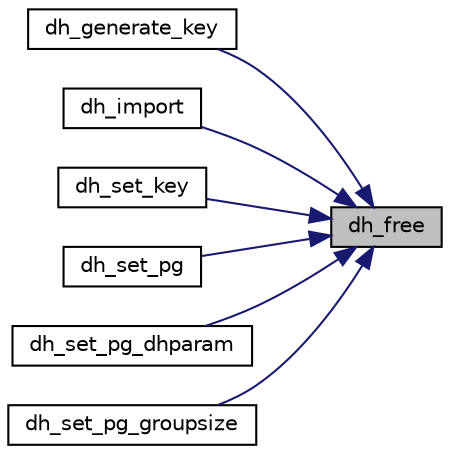 digraph "dh_free"
{
 // LATEX_PDF_SIZE
  edge [fontname="Helvetica",fontsize="10",labelfontname="Helvetica",labelfontsize="10"];
  node [fontname="Helvetica",fontsize="10",shape=record];
  rankdir="RL";
  Node1 [label="dh_free",height=0.2,width=0.4,color="black", fillcolor="grey75", style="filled", fontcolor="black",tooltip="Free the allocated ram for a DH key."];
  Node1 -> Node2 [dir="back",color="midnightblue",fontsize="10",style="solid",fontname="Helvetica"];
  Node2 [label="dh_generate_key",height=0.2,width=0.4,color="black", fillcolor="white", style="filled",URL="$dh__generate__key_8c.html#ab1d01a4bd250336b21aff7a863d785de",tooltip=" "];
  Node1 -> Node3 [dir="back",color="midnightblue",fontsize="10",style="solid",fontname="Helvetica"];
  Node3 [label="dh_import",height=0.2,width=0.4,color="black", fillcolor="white", style="filled",URL="$dh__import_8c.html#aeae7c65a0d0671f62d259baa98160874",tooltip="Import a DH key from a binary packet."];
  Node1 -> Node4 [dir="back",color="midnightblue",fontsize="10",style="solid",fontname="Helvetica"];
  Node4 [label="dh_set_key",height=0.2,width=0.4,color="black", fillcolor="white", style="filled",URL="$dh__set_8c.html#a608aa2ac033bf5a6636a7fcd2194af92",tooltip="Import DH public or private key part from raw numbers."];
  Node1 -> Node5 [dir="back",color="midnightblue",fontsize="10",style="solid",fontname="Helvetica"];
  Node5 [label="dh_set_pg",height=0.2,width=0.4,color="black", fillcolor="white", style="filled",URL="$dh__set_8c.html#a15a37c84cde75fe05b98bfd8b61f9302",tooltip="Import DH key parts p and g from raw numbers."];
  Node1 -> Node6 [dir="back",color="midnightblue",fontsize="10",style="solid",fontname="Helvetica"];
  Node6 [label="dh_set_pg_dhparam",height=0.2,width=0.4,color="black", fillcolor="white", style="filled",URL="$dh__set__pg__dhparam_8c.html#a442807cd759a5df755d184f894be3fe3",tooltip="Import DH key parts p and g from dhparam."];
  Node1 -> Node7 [dir="back",color="midnightblue",fontsize="10",style="solid",fontname="Helvetica"];
  Node7 [label="dh_set_pg_groupsize",height=0.2,width=0.4,color="black", fillcolor="white", style="filled",URL="$dh__set_8c.html#a17eee63bc3d213adc1fc63d2d2e49472",tooltip="Import DH key parts p and g from built-in DH groups."];
}
